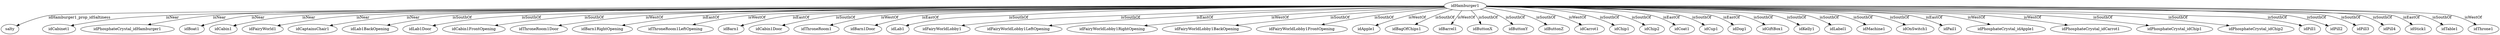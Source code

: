 strict digraph  {
idHamburger1 [node_type=entity_node];
salty [node_type=property_node];
idCabinet1 [node_type=entity_node];
idPhosphateCrystal_idHamburger1 [node_type=entity_node];
idBoat1 [node_type=entity_node];
idCabin1 [node_type=entity_node];
idFairyWorld1 [node_type=entity_node];
idCaptainsChair1 [node_type=entity_node];
idLab1BackOpening [node_type=entity_node];
idLab1Door [node_type=entity_node];
idCabin1FrontOpening [node_type=entity_node];
idThroneRoom1Door [node_type=entity_node];
idBarn1RightOpening [node_type=entity_node];
idThroneRoom1LeftOpening [node_type=entity_node];
idBarn1 [node_type=entity_node];
idCabin1Door [node_type=entity_node];
idThroneRoom1 [node_type=entity_node];
idBarn1Door [node_type=entity_node];
idLab1 [node_type=entity_node];
idFairyWorldLobby1 [node_type=entity_node];
idFairyWorldLobby1LeftOpening [node_type=entity_node];
idFairyWorldLobby1RightOpening [node_type=entity_node];
idFairyWorldLobby1BackOpening [node_type=entity_node];
idFairyWorldLobby1FrontOpening [node_type=entity_node];
idApple1 [node_type=entity_node];
idBagOfChips1 [node_type=entity_node];
idBarrel1 [node_type=entity_node];
idButtonX [node_type=entity_node];
idButtonY [node_type=entity_node];
idButtonZ [node_type=entity_node];
idCarrot1 [node_type=entity_node];
idChip1 [node_type=entity_node];
idChip2 [node_type=entity_node];
idCoat1 [node_type=entity_node];
idCup1 [node_type=entity_node];
idDog1 [node_type=entity_node];
idGiftBox1 [node_type=entity_node];
idKelly1 [node_type=entity_node];
idLabel1 [node_type=entity_node];
idMachine1 [node_type=entity_node];
idOnSwitch1 [node_type=entity_node];
idPail1 [node_type=entity_node];
idPhosphateCrystal_idApple1 [node_type=entity_node];
idPhosphateCrystal_idCarrot1 [node_type=entity_node];
idPhosphateCrystal_idChip1 [node_type=entity_node];
idPhosphateCrystal_idChip2 [node_type=entity_node];
idPill1 [node_type=entity_node];
idPill2 [node_type=entity_node];
idPill3 [node_type=entity_node];
idPill4 [node_type=entity_node];
idStick1 [node_type=entity_node];
idTable1 [node_type=entity_node];
idThrone1 [node_type=entity_node];
idHamburger1 -> salty  [edge_type=property, label=idHamburger1_prop_idSaltiness];
idHamburger1 -> idCabinet1  [edge_type=relationship, label=isNear];
idHamburger1 -> idPhosphateCrystal_idHamburger1  [edge_type=relationship, label=isNear];
idHamburger1 -> idBoat1  [edge_type=relationship, label=isNear];
idHamburger1 -> idCabin1  [edge_type=relationship, label=isNear];
idHamburger1 -> idFairyWorld1  [edge_type=relationship, label=isNear];
idHamburger1 -> idCaptainsChair1  [edge_type=relationship, label=isNear];
idHamburger1 -> idLab1BackOpening  [edge_type=relationship, label=isSouthOf];
idHamburger1 -> idLab1Door  [edge_type=relationship, label=isSouthOf];
idHamburger1 -> idCabin1FrontOpening  [edge_type=relationship, label=isSouthOf];
idHamburger1 -> idThroneRoom1Door  [edge_type=relationship, label=isWestOf];
idHamburger1 -> idBarn1RightOpening  [edge_type=relationship, label=isEastOf];
idHamburger1 -> idThroneRoom1LeftOpening  [edge_type=relationship, label=isWestOf];
idHamburger1 -> idBarn1  [edge_type=relationship, label=isEastOf];
idHamburger1 -> idCabin1Door  [edge_type=relationship, label=isSouthOf];
idHamburger1 -> idThroneRoom1  [edge_type=relationship, label=isWestOf];
idHamburger1 -> idBarn1Door  [edge_type=relationship, label=isEastOf];
idHamburger1 -> idLab1  [edge_type=relationship, label=isSouthOf];
idHamburger1 -> idFairyWorldLobby1  [edge_type=relationship, label=isSouthOf];
idHamburger1 -> idFairyWorldLobby1LeftOpening  [edge_type=relationship, label=isEastOf];
idHamburger1 -> idFairyWorldLobby1RightOpening  [edge_type=relationship, label=isWestOf];
idHamburger1 -> idFairyWorldLobby1BackOpening  [edge_type=relationship, label=isSouthOf];
idHamburger1 -> idFairyWorldLobby1FrontOpening  [edge_type=relationship, label=isSouthOf];
idHamburger1 -> idApple1  [edge_type=relationship, label=isWestOf];
idHamburger1 -> idBagOfChips1  [edge_type=relationship, label=isSouthOf];
idHamburger1 -> idBarrel1  [edge_type=relationship, label=isWestOf];
idHamburger1 -> idButtonX  [edge_type=relationship, label=isSouthOf];
idHamburger1 -> idButtonY  [edge_type=relationship, label=isSouthOf];
idHamburger1 -> idButtonZ  [edge_type=relationship, label=isSouthOf];
idHamburger1 -> idCarrot1  [edge_type=relationship, label=isWestOf];
idHamburger1 -> idChip1  [edge_type=relationship, label=isSouthOf];
idHamburger1 -> idChip2  [edge_type=relationship, label=isSouthOf];
idHamburger1 -> idCoat1  [edge_type=relationship, label=isEastOf];
idHamburger1 -> idCup1  [edge_type=relationship, label=isSouthOf];
idHamburger1 -> idDog1  [edge_type=relationship, label=isEastOf];
idHamburger1 -> idGiftBox1  [edge_type=relationship, label=isSouthOf];
idHamburger1 -> idKelly1  [edge_type=relationship, label=isSouthOf];
idHamburger1 -> idLabel1  [edge_type=relationship, label=isSouthOf];
idHamburger1 -> idMachine1  [edge_type=relationship, label=isSouthOf];
idHamburger1 -> idOnSwitch1  [edge_type=relationship, label=isSouthOf];
idHamburger1 -> idPail1  [edge_type=relationship, label=isEastOf];
idHamburger1 -> idPhosphateCrystal_idApple1  [edge_type=relationship, label=isWestOf];
idHamburger1 -> idPhosphateCrystal_idCarrot1  [edge_type=relationship, label=isWestOf];
idHamburger1 -> idPhosphateCrystal_idChip1  [edge_type=relationship, label=isSouthOf];
idHamburger1 -> idPhosphateCrystal_idChip2  [edge_type=relationship, label=isSouthOf];
idHamburger1 -> idPill1  [edge_type=relationship, label=isSouthOf];
idHamburger1 -> idPill2  [edge_type=relationship, label=isSouthOf];
idHamburger1 -> idPill3  [edge_type=relationship, label=isSouthOf];
idHamburger1 -> idPill4  [edge_type=relationship, label=isSouthOf];
idHamburger1 -> idStick1  [edge_type=relationship, label=isEastOf];
idHamburger1 -> idTable1  [edge_type=relationship, label=isSouthOf];
idHamburger1 -> idThrone1  [edge_type=relationship, label=isWestOf];
}
